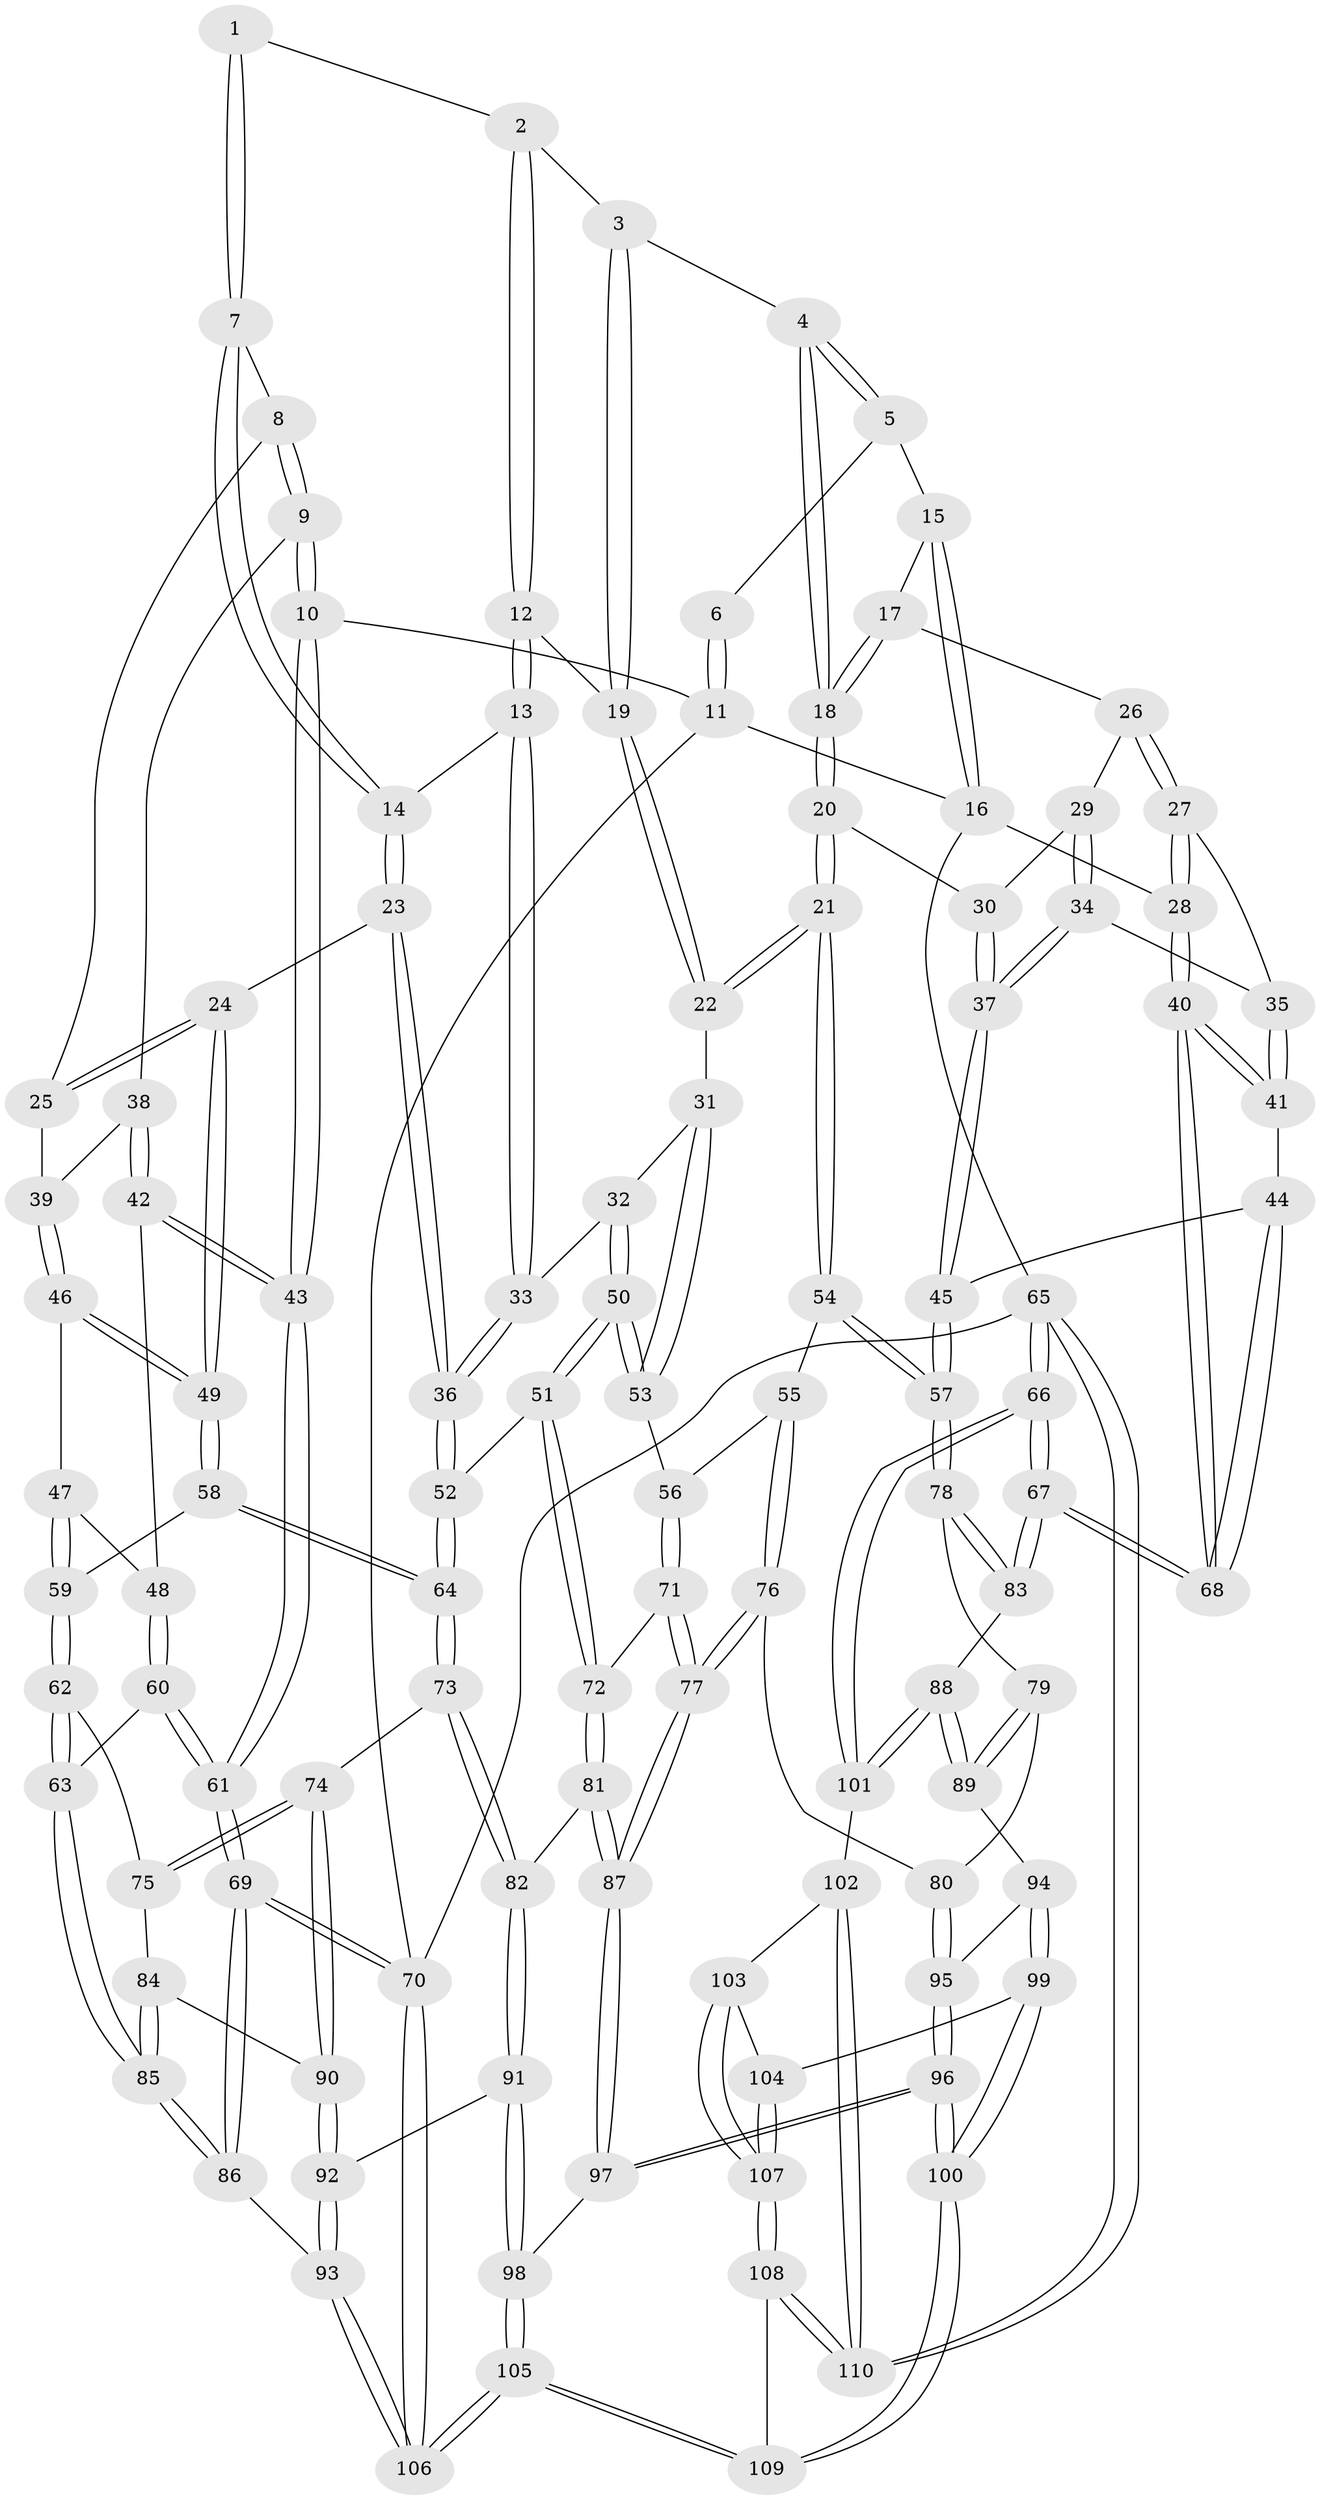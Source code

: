 // coarse degree distribution, {3: 0.5636363636363636, 4: 0.2909090909090909, 2: 0.12727272727272726, 5: 0.01818181818181818}
// Generated by graph-tools (version 1.1) at 2025/54/03/04/25 22:54:31]
// undirected, 110 vertices, 272 edges
graph export_dot {
  node [color=gray90,style=filled];
  1 [pos="+0.2945095314287989+0.0170391801848898"];
  2 [pos="+0.384547731460259+0.06629087563847783"];
  3 [pos="+0.6296965186645193+0"];
  4 [pos="+0.656882404621772+0"];
  5 [pos="+0.6733299068530553+0"];
  6 [pos="+0.2785685542298161+0"];
  7 [pos="+0.2755275987795094+0.09774490376502117"];
  8 [pos="+0.24892839618383128+0.11618197011138175"];
  9 [pos="+0+0.07163003522508408"];
  10 [pos="+0+0"];
  11 [pos="+0+0"];
  12 [pos="+0.41098205889246886+0.1558207396799399"];
  13 [pos="+0.4039634821202616+0.16178394159759826"];
  14 [pos="+0.3713214525664506+0.16880940296467126"];
  15 [pos="+0.6948560595434623+0"];
  16 [pos="+1+0"];
  17 [pos="+0.8277974080008502+0.17487704177054889"];
  18 [pos="+0.7111100243952986+0.23192073328561696"];
  19 [pos="+0.5408536778826923+0.10226979145845541"];
  20 [pos="+0.7088858288104498+0.245353944444184"];
  21 [pos="+0.6752560717446714+0.30109603971740145"];
  22 [pos="+0.552784672142325+0.21252947271727682"];
  23 [pos="+0.3114307457798073+0.2781272047783631"];
  24 [pos="+0.28253844747063384+0.26854011850391235"];
  25 [pos="+0.22813318716748865+0.2206136497284127"];
  26 [pos="+0.8279653715786899+0.17501277299220935"];
  27 [pos="+0.9509236206839886+0.16898931171267037"];
  28 [pos="+1+0"];
  29 [pos="+0.8323286312493123+0.2102649011790164"];
  30 [pos="+0.810479924935621+0.25594881033058525"];
  31 [pos="+0.5043630192378709+0.2650659975668832"];
  32 [pos="+0.4694569771175555+0.2671931338485177"];
  33 [pos="+0.449440672065934+0.261584111742874"];
  34 [pos="+0.901008177753137+0.2577557456161304"];
  35 [pos="+0.9202793442099267+0.24701597257714822"];
  36 [pos="+0.34098939545360935+0.3257993256569537"];
  37 [pos="+0.8540269750502966+0.31448895385346587"];
  38 [pos="+0.1291880345846534+0.22955100768835474"];
  39 [pos="+0.14051465331883198+0.23533140273760086"];
  40 [pos="+1+0.3039410101185098"];
  41 [pos="+0.9568448335536586+0.2866124006968381"];
  42 [pos="+0.0816282905708631+0.3036383890372364"];
  43 [pos="+0+0.2408211401918398"];
  44 [pos="+0.9289077534932415+0.4123932403557152"];
  45 [pos="+0.8413525386337786+0.3953568574403911"];
  46 [pos="+0.14594760520190417+0.2607480723582456"];
  47 [pos="+0.11126952476250632+0.32430789611727406"];
  48 [pos="+0.08382564850820934+0.321516472429576"];
  49 [pos="+0.1810595965308085+0.3471008568513335"];
  50 [pos="+0.44211786550734894+0.3934412601530499"];
  51 [pos="+0.40861901583667326+0.4061944987230178"];
  52 [pos="+0.34811640126937876+0.37944757746474594"];
  53 [pos="+0.5410317752359647+0.38045832897610754"];
  54 [pos="+0.6764577812847664+0.33537365342335873"];
  55 [pos="+0.6121429400093776+0.3806131550994977"];
  56 [pos="+0.5436641645726721+0.3815781030555656"];
  57 [pos="+0.7954831368153201+0.4154275782086496"];
  58 [pos="+0.17403067968616653+0.3873124481663609"];
  59 [pos="+0.16401085925711562+0.3950985623102778"];
  60 [pos="+0.03778637983245198+0.41780754701069556"];
  61 [pos="+0+0.34343437063947124"];
  62 [pos="+0.1309418032877927+0.43101031707943666"];
  63 [pos="+0.06100218598713261+0.431139947684477"];
  64 [pos="+0.31385175344258454+0.40687871763068606"];
  65 [pos="+1+1"];
  66 [pos="+1+0.8155273999080952"];
  67 [pos="+1+0.6354204674127344"];
  68 [pos="+1+0.5415496817480344"];
  69 [pos="+0+0.8017157258145317"];
  70 [pos="+0+1"];
  71 [pos="+0.5224782910166049+0.48872047471916724"];
  72 [pos="+0.41849531381109184+0.4401557875231309"];
  73 [pos="+0.276955805730613+0.5291867751087085"];
  74 [pos="+0.2587845403334291+0.5324518098216375"];
  75 [pos="+0.13225514086002757+0.43317477088352974"];
  76 [pos="+0.6260103239178832+0.5511731112056432"];
  77 [pos="+0.5539695217192839+0.6121562885135495"];
  78 [pos="+0.7827393091751055+0.47051795545063807"];
  79 [pos="+0.7562376543845283+0.5039147561737974"];
  80 [pos="+0.6831908175361365+0.5431392948047097"];
  81 [pos="+0.4213346879795244+0.5791048453332842"];
  82 [pos="+0.34173781237040124+0.5819866658327134"];
  83 [pos="+0.9387960649982208+0.6257388965440306"];
  84 [pos="+0.14008743325180842+0.5605722655435105"];
  85 [pos="+0.040643369361004475+0.6492246080958682"];
  86 [pos="+0.011092419583238242+0.7082119435596285"];
  87 [pos="+0.5332227117423128+0.645456574848795"];
  88 [pos="+0.848308955254087+0.6566064113165592"];
  89 [pos="+0.8096799721431388+0.6574221566417285"];
  90 [pos="+0.22589692025339014+0.5607061340664515"];
  91 [pos="+0.2753267853135353+0.7293261324514358"];
  92 [pos="+0.1909459519753682+0.7107515913088237"];
  93 [pos="+0.0997195281574267+0.7280731847021221"];
  94 [pos="+0.8058165360903612+0.6593917054978344"];
  95 [pos="+0.7457678681070575+0.6491412940591328"];
  96 [pos="+0.5533856487807794+0.7387182086054243"];
  97 [pos="+0.5427079736081689+0.7173335289919551"];
  98 [pos="+0.28150840928667853+0.7357566046413504"];
  99 [pos="+0.7454304379707678+0.7897547284254108"];
  100 [pos="+0.5613122132038656+0.7705297510293407"];
  101 [pos="+0.8513941308970973+0.8254676463333792"];
  102 [pos="+0.8240568433466379+0.8348268312558995"];
  103 [pos="+0.7908414518937255+0.8223040156713057"];
  104 [pos="+0.7547689050475762+0.797379329303368"];
  105 [pos="+0.3474504213340264+1"];
  106 [pos="+0.2921960765489036+1"];
  107 [pos="+0.6591859760822019+1"];
  108 [pos="+0.6148174113507457+1"];
  109 [pos="+0.49303115086929006+1"];
  110 [pos="+0.8078921744854217+1"];
  1 -- 2;
  1 -- 7;
  1 -- 7;
  2 -- 3;
  2 -- 12;
  2 -- 12;
  3 -- 4;
  3 -- 19;
  3 -- 19;
  4 -- 5;
  4 -- 5;
  4 -- 18;
  4 -- 18;
  5 -- 6;
  5 -- 15;
  6 -- 11;
  6 -- 11;
  7 -- 8;
  7 -- 14;
  7 -- 14;
  8 -- 9;
  8 -- 9;
  8 -- 25;
  9 -- 10;
  9 -- 10;
  9 -- 38;
  10 -- 11;
  10 -- 43;
  10 -- 43;
  11 -- 16;
  11 -- 70;
  12 -- 13;
  12 -- 13;
  12 -- 19;
  13 -- 14;
  13 -- 33;
  13 -- 33;
  14 -- 23;
  14 -- 23;
  15 -- 16;
  15 -- 16;
  15 -- 17;
  16 -- 28;
  16 -- 65;
  17 -- 18;
  17 -- 18;
  17 -- 26;
  18 -- 20;
  18 -- 20;
  19 -- 22;
  19 -- 22;
  20 -- 21;
  20 -- 21;
  20 -- 30;
  21 -- 22;
  21 -- 22;
  21 -- 54;
  21 -- 54;
  22 -- 31;
  23 -- 24;
  23 -- 36;
  23 -- 36;
  24 -- 25;
  24 -- 25;
  24 -- 49;
  24 -- 49;
  25 -- 39;
  26 -- 27;
  26 -- 27;
  26 -- 29;
  27 -- 28;
  27 -- 28;
  27 -- 35;
  28 -- 40;
  28 -- 40;
  29 -- 30;
  29 -- 34;
  29 -- 34;
  30 -- 37;
  30 -- 37;
  31 -- 32;
  31 -- 53;
  31 -- 53;
  32 -- 33;
  32 -- 50;
  32 -- 50;
  33 -- 36;
  33 -- 36;
  34 -- 35;
  34 -- 37;
  34 -- 37;
  35 -- 41;
  35 -- 41;
  36 -- 52;
  36 -- 52;
  37 -- 45;
  37 -- 45;
  38 -- 39;
  38 -- 42;
  38 -- 42;
  39 -- 46;
  39 -- 46;
  40 -- 41;
  40 -- 41;
  40 -- 68;
  40 -- 68;
  41 -- 44;
  42 -- 43;
  42 -- 43;
  42 -- 48;
  43 -- 61;
  43 -- 61;
  44 -- 45;
  44 -- 68;
  44 -- 68;
  45 -- 57;
  45 -- 57;
  46 -- 47;
  46 -- 49;
  46 -- 49;
  47 -- 48;
  47 -- 59;
  47 -- 59;
  48 -- 60;
  48 -- 60;
  49 -- 58;
  49 -- 58;
  50 -- 51;
  50 -- 51;
  50 -- 53;
  50 -- 53;
  51 -- 52;
  51 -- 72;
  51 -- 72;
  52 -- 64;
  52 -- 64;
  53 -- 56;
  54 -- 55;
  54 -- 57;
  54 -- 57;
  55 -- 56;
  55 -- 76;
  55 -- 76;
  56 -- 71;
  56 -- 71;
  57 -- 78;
  57 -- 78;
  58 -- 59;
  58 -- 64;
  58 -- 64;
  59 -- 62;
  59 -- 62;
  60 -- 61;
  60 -- 61;
  60 -- 63;
  61 -- 69;
  61 -- 69;
  62 -- 63;
  62 -- 63;
  62 -- 75;
  63 -- 85;
  63 -- 85;
  64 -- 73;
  64 -- 73;
  65 -- 66;
  65 -- 66;
  65 -- 110;
  65 -- 110;
  65 -- 70;
  66 -- 67;
  66 -- 67;
  66 -- 101;
  66 -- 101;
  67 -- 68;
  67 -- 68;
  67 -- 83;
  67 -- 83;
  69 -- 70;
  69 -- 70;
  69 -- 86;
  69 -- 86;
  70 -- 106;
  70 -- 106;
  71 -- 72;
  71 -- 77;
  71 -- 77;
  72 -- 81;
  72 -- 81;
  73 -- 74;
  73 -- 82;
  73 -- 82;
  74 -- 75;
  74 -- 75;
  74 -- 90;
  74 -- 90;
  75 -- 84;
  76 -- 77;
  76 -- 77;
  76 -- 80;
  77 -- 87;
  77 -- 87;
  78 -- 79;
  78 -- 83;
  78 -- 83;
  79 -- 80;
  79 -- 89;
  79 -- 89;
  80 -- 95;
  80 -- 95;
  81 -- 82;
  81 -- 87;
  81 -- 87;
  82 -- 91;
  82 -- 91;
  83 -- 88;
  84 -- 85;
  84 -- 85;
  84 -- 90;
  85 -- 86;
  85 -- 86;
  86 -- 93;
  87 -- 97;
  87 -- 97;
  88 -- 89;
  88 -- 89;
  88 -- 101;
  88 -- 101;
  89 -- 94;
  90 -- 92;
  90 -- 92;
  91 -- 92;
  91 -- 98;
  91 -- 98;
  92 -- 93;
  92 -- 93;
  93 -- 106;
  93 -- 106;
  94 -- 95;
  94 -- 99;
  94 -- 99;
  95 -- 96;
  95 -- 96;
  96 -- 97;
  96 -- 97;
  96 -- 100;
  96 -- 100;
  97 -- 98;
  98 -- 105;
  98 -- 105;
  99 -- 100;
  99 -- 100;
  99 -- 104;
  100 -- 109;
  100 -- 109;
  101 -- 102;
  102 -- 103;
  102 -- 110;
  102 -- 110;
  103 -- 104;
  103 -- 107;
  103 -- 107;
  104 -- 107;
  104 -- 107;
  105 -- 106;
  105 -- 106;
  105 -- 109;
  105 -- 109;
  107 -- 108;
  107 -- 108;
  108 -- 109;
  108 -- 110;
  108 -- 110;
}
